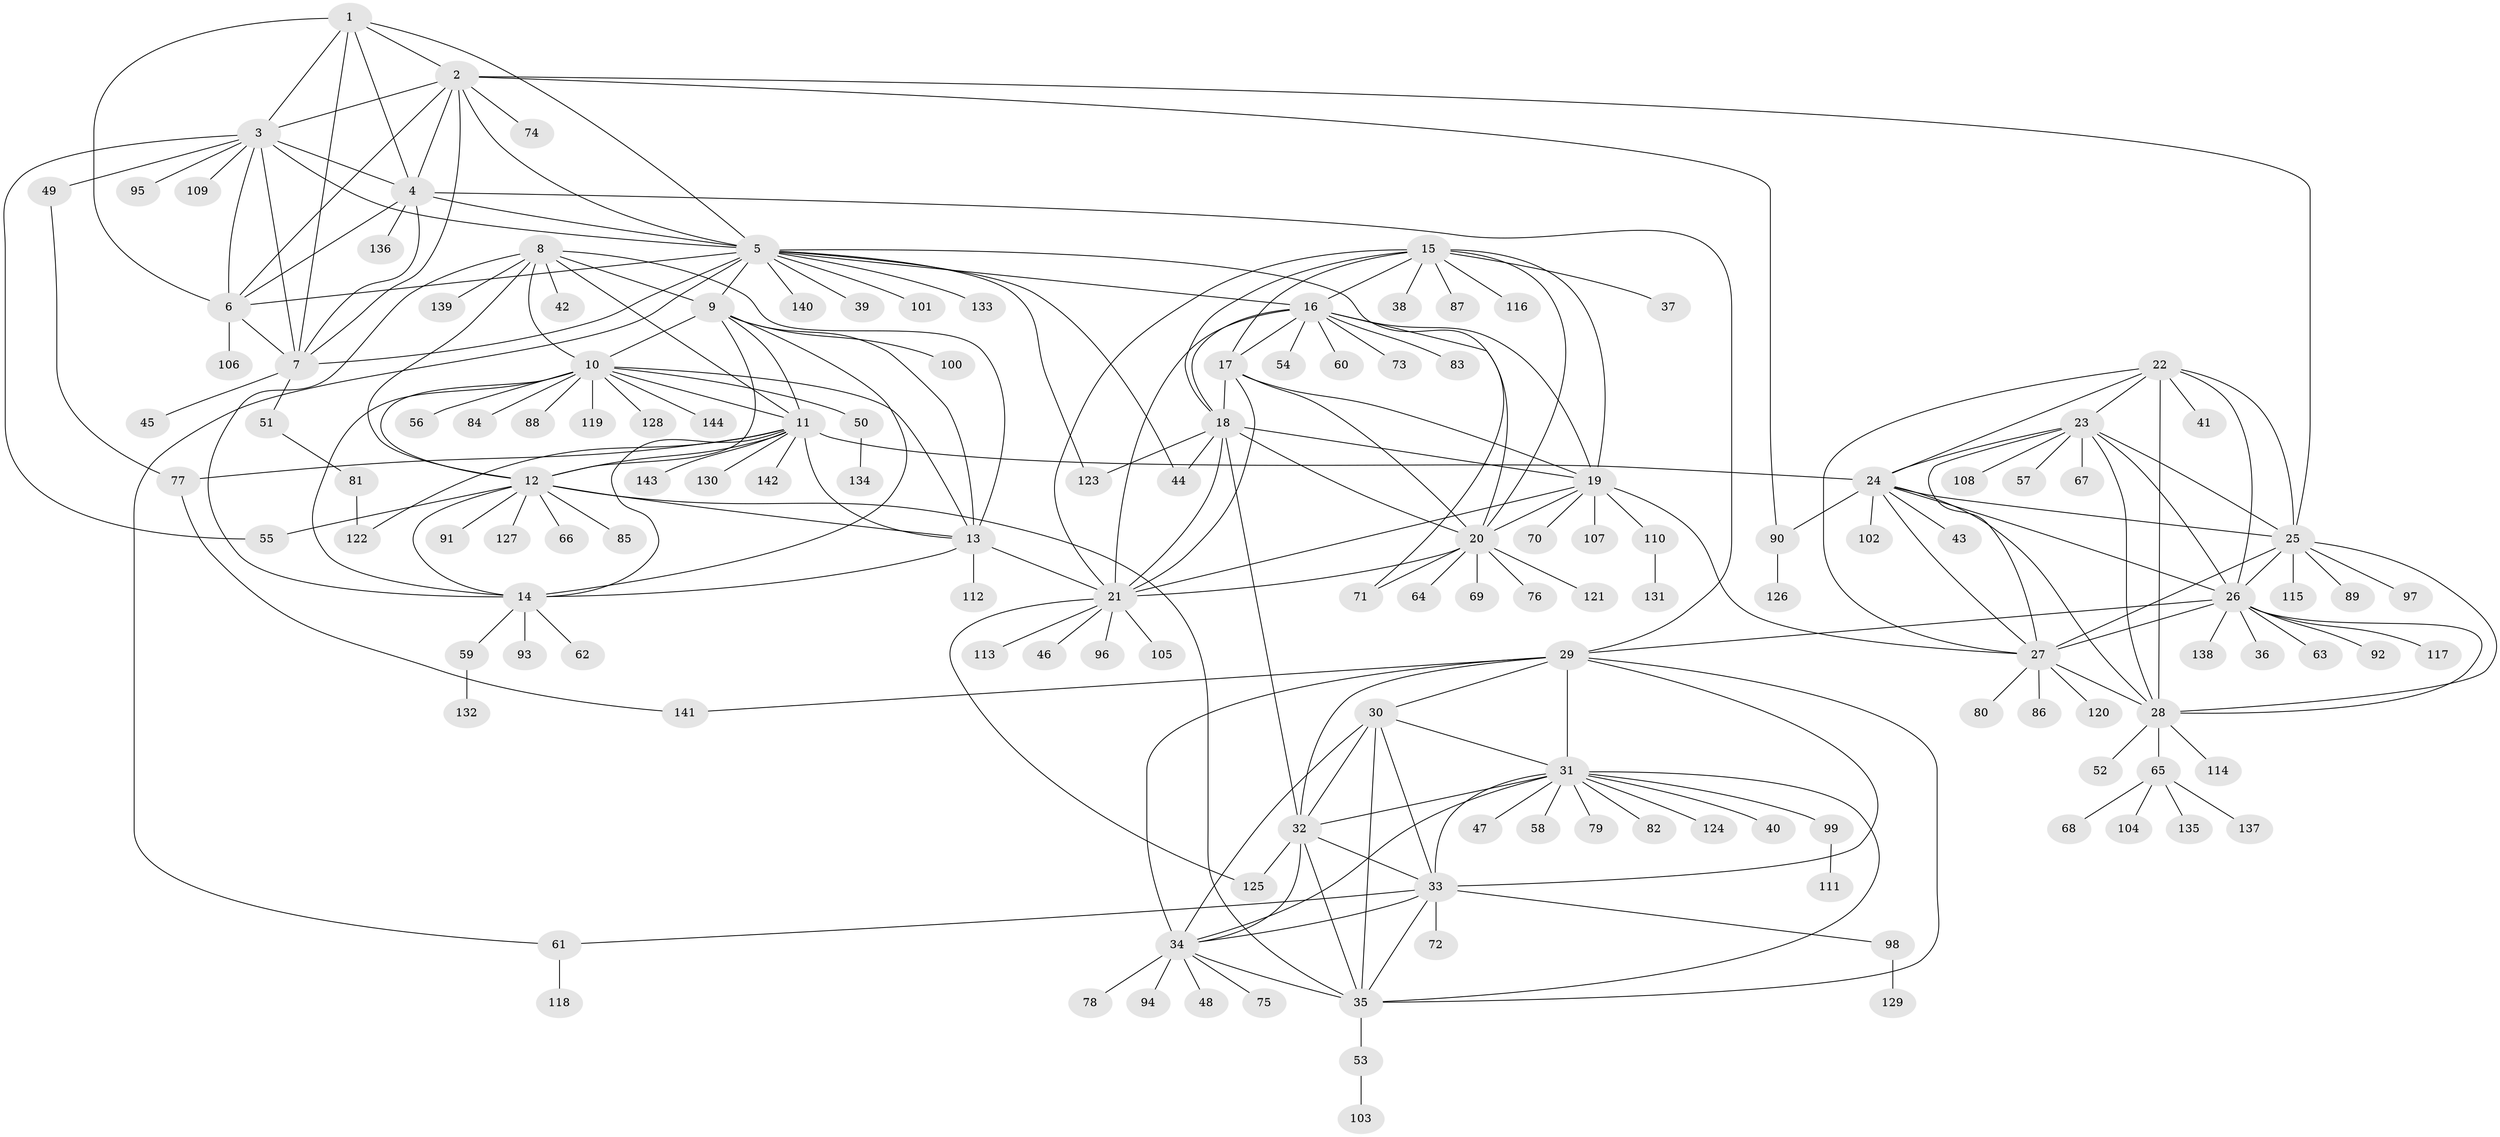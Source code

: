 // coarse degree distribution, {9: 0.034482758620689655, 6: 0.06896551724137931, 17: 0.011494252873563218, 1: 0.6091954022988506, 10: 0.022988505747126436, 8: 0.022988505747126436, 2: 0.09195402298850575, 7: 0.034482758620689655, 3: 0.022988505747126436, 5: 0.04597701149425287, 11: 0.022988505747126436, 4: 0.011494252873563218}
// Generated by graph-tools (version 1.1) at 2025/37/03/04/25 23:37:31]
// undirected, 144 vertices, 234 edges
graph export_dot {
  node [color=gray90,style=filled];
  1;
  2;
  3;
  4;
  5;
  6;
  7;
  8;
  9;
  10;
  11;
  12;
  13;
  14;
  15;
  16;
  17;
  18;
  19;
  20;
  21;
  22;
  23;
  24;
  25;
  26;
  27;
  28;
  29;
  30;
  31;
  32;
  33;
  34;
  35;
  36;
  37;
  38;
  39;
  40;
  41;
  42;
  43;
  44;
  45;
  46;
  47;
  48;
  49;
  50;
  51;
  52;
  53;
  54;
  55;
  56;
  57;
  58;
  59;
  60;
  61;
  62;
  63;
  64;
  65;
  66;
  67;
  68;
  69;
  70;
  71;
  72;
  73;
  74;
  75;
  76;
  77;
  78;
  79;
  80;
  81;
  82;
  83;
  84;
  85;
  86;
  87;
  88;
  89;
  90;
  91;
  92;
  93;
  94;
  95;
  96;
  97;
  98;
  99;
  100;
  101;
  102;
  103;
  104;
  105;
  106;
  107;
  108;
  109;
  110;
  111;
  112;
  113;
  114;
  115;
  116;
  117;
  118;
  119;
  120;
  121;
  122;
  123;
  124;
  125;
  126;
  127;
  128;
  129;
  130;
  131;
  132;
  133;
  134;
  135;
  136;
  137;
  138;
  139;
  140;
  141;
  142;
  143;
  144;
  1 -- 2;
  1 -- 3;
  1 -- 4;
  1 -- 5;
  1 -- 6;
  1 -- 7;
  2 -- 3;
  2 -- 4;
  2 -- 5;
  2 -- 6;
  2 -- 7;
  2 -- 25;
  2 -- 74;
  2 -- 90;
  3 -- 4;
  3 -- 5;
  3 -- 6;
  3 -- 7;
  3 -- 49;
  3 -- 55;
  3 -- 95;
  3 -- 109;
  4 -- 5;
  4 -- 6;
  4 -- 7;
  4 -- 29;
  4 -- 136;
  5 -- 6;
  5 -- 7;
  5 -- 9;
  5 -- 16;
  5 -- 39;
  5 -- 44;
  5 -- 61;
  5 -- 71;
  5 -- 101;
  5 -- 123;
  5 -- 133;
  5 -- 140;
  6 -- 7;
  6 -- 106;
  7 -- 45;
  7 -- 51;
  8 -- 9;
  8 -- 10;
  8 -- 11;
  8 -- 12;
  8 -- 13;
  8 -- 14;
  8 -- 42;
  8 -- 139;
  9 -- 10;
  9 -- 11;
  9 -- 12;
  9 -- 13;
  9 -- 14;
  9 -- 100;
  10 -- 11;
  10 -- 12;
  10 -- 13;
  10 -- 14;
  10 -- 50;
  10 -- 56;
  10 -- 84;
  10 -- 88;
  10 -- 119;
  10 -- 128;
  10 -- 144;
  11 -- 12;
  11 -- 13;
  11 -- 14;
  11 -- 24;
  11 -- 77;
  11 -- 122;
  11 -- 130;
  11 -- 142;
  11 -- 143;
  12 -- 13;
  12 -- 14;
  12 -- 35;
  12 -- 55;
  12 -- 66;
  12 -- 85;
  12 -- 91;
  12 -- 127;
  13 -- 14;
  13 -- 21;
  13 -- 112;
  14 -- 59;
  14 -- 62;
  14 -- 93;
  15 -- 16;
  15 -- 17;
  15 -- 18;
  15 -- 19;
  15 -- 20;
  15 -- 21;
  15 -- 37;
  15 -- 38;
  15 -- 87;
  15 -- 116;
  16 -- 17;
  16 -- 18;
  16 -- 19;
  16 -- 20;
  16 -- 21;
  16 -- 54;
  16 -- 60;
  16 -- 73;
  16 -- 83;
  17 -- 18;
  17 -- 19;
  17 -- 20;
  17 -- 21;
  18 -- 19;
  18 -- 20;
  18 -- 21;
  18 -- 32;
  18 -- 44;
  18 -- 123;
  19 -- 20;
  19 -- 21;
  19 -- 27;
  19 -- 70;
  19 -- 107;
  19 -- 110;
  20 -- 21;
  20 -- 64;
  20 -- 69;
  20 -- 71;
  20 -- 76;
  20 -- 121;
  21 -- 46;
  21 -- 96;
  21 -- 105;
  21 -- 113;
  21 -- 125;
  22 -- 23;
  22 -- 24;
  22 -- 25;
  22 -- 26;
  22 -- 27;
  22 -- 28;
  22 -- 41;
  23 -- 24;
  23 -- 25;
  23 -- 26;
  23 -- 27;
  23 -- 28;
  23 -- 57;
  23 -- 67;
  23 -- 108;
  24 -- 25;
  24 -- 26;
  24 -- 27;
  24 -- 28;
  24 -- 43;
  24 -- 90;
  24 -- 102;
  25 -- 26;
  25 -- 27;
  25 -- 28;
  25 -- 89;
  25 -- 97;
  25 -- 115;
  26 -- 27;
  26 -- 28;
  26 -- 29;
  26 -- 36;
  26 -- 63;
  26 -- 92;
  26 -- 117;
  26 -- 138;
  27 -- 28;
  27 -- 80;
  27 -- 86;
  27 -- 120;
  28 -- 52;
  28 -- 65;
  28 -- 114;
  29 -- 30;
  29 -- 31;
  29 -- 32;
  29 -- 33;
  29 -- 34;
  29 -- 35;
  29 -- 141;
  30 -- 31;
  30 -- 32;
  30 -- 33;
  30 -- 34;
  30 -- 35;
  31 -- 32;
  31 -- 33;
  31 -- 34;
  31 -- 35;
  31 -- 40;
  31 -- 47;
  31 -- 58;
  31 -- 79;
  31 -- 82;
  31 -- 99;
  31 -- 124;
  32 -- 33;
  32 -- 34;
  32 -- 35;
  32 -- 125;
  33 -- 34;
  33 -- 35;
  33 -- 61;
  33 -- 72;
  33 -- 98;
  34 -- 35;
  34 -- 48;
  34 -- 75;
  34 -- 78;
  34 -- 94;
  35 -- 53;
  49 -- 77;
  50 -- 134;
  51 -- 81;
  53 -- 103;
  59 -- 132;
  61 -- 118;
  65 -- 68;
  65 -- 104;
  65 -- 135;
  65 -- 137;
  77 -- 141;
  81 -- 122;
  90 -- 126;
  98 -- 129;
  99 -- 111;
  110 -- 131;
}
